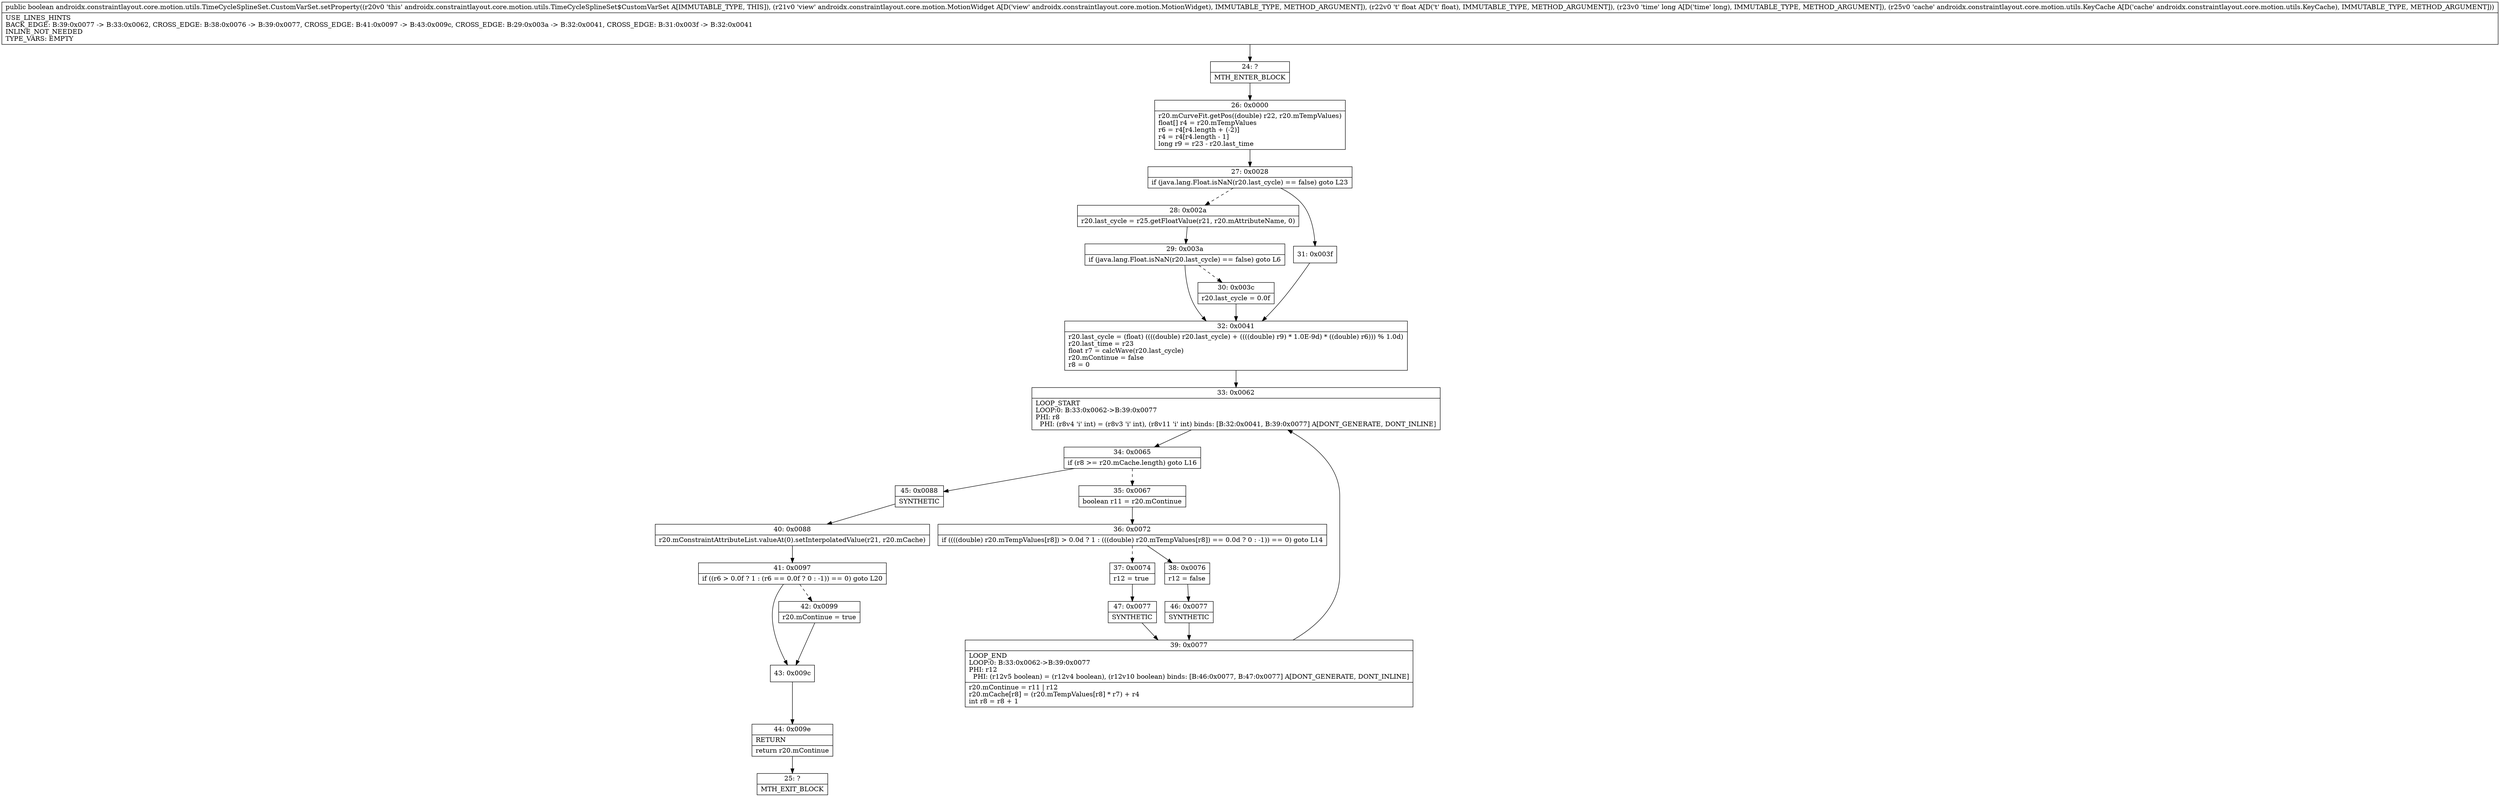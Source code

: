 digraph "CFG forandroidx.constraintlayout.core.motion.utils.TimeCycleSplineSet.CustomVarSet.setProperty(Landroidx\/constraintlayout\/core\/motion\/MotionWidget;FJLandroidx\/constraintlayout\/core\/motion\/utils\/KeyCache;)Z" {
Node_24 [shape=record,label="{24\:\ ?|MTH_ENTER_BLOCK\l}"];
Node_26 [shape=record,label="{26\:\ 0x0000|r20.mCurveFit.getPos((double) r22, r20.mTempValues)\lfloat[] r4 = r20.mTempValues\lr6 = r4[r4.length + (\-2)]\lr4 = r4[r4.length \- 1]\llong r9 = r23 \- r20.last_time\l}"];
Node_27 [shape=record,label="{27\:\ 0x0028|if (java.lang.Float.isNaN(r20.last_cycle) == false) goto L23\l}"];
Node_28 [shape=record,label="{28\:\ 0x002a|r20.last_cycle = r25.getFloatValue(r21, r20.mAttributeName, 0)\l}"];
Node_29 [shape=record,label="{29\:\ 0x003a|if (java.lang.Float.isNaN(r20.last_cycle) == false) goto L6\l}"];
Node_30 [shape=record,label="{30\:\ 0x003c|r20.last_cycle = 0.0f\l}"];
Node_32 [shape=record,label="{32\:\ 0x0041|r20.last_cycle = (float) ((((double) r20.last_cycle) + ((((double) r9) * 1.0E\-9d) * ((double) r6))) % 1.0d)\lr20.last_time = r23\lfloat r7 = calcWave(r20.last_cycle)\lr20.mContinue = false\lr8 = 0\l}"];
Node_33 [shape=record,label="{33\:\ 0x0062|LOOP_START\lLOOP:0: B:33:0x0062\-\>B:39:0x0077\lPHI: r8 \l  PHI: (r8v4 'i' int) = (r8v3 'i' int), (r8v11 'i' int) binds: [B:32:0x0041, B:39:0x0077] A[DONT_GENERATE, DONT_INLINE]\l}"];
Node_34 [shape=record,label="{34\:\ 0x0065|if (r8 \>= r20.mCache.length) goto L16\l}"];
Node_35 [shape=record,label="{35\:\ 0x0067|boolean r11 = r20.mContinue\l}"];
Node_36 [shape=record,label="{36\:\ 0x0072|if ((((double) r20.mTempValues[r8]) \> 0.0d ? 1 : (((double) r20.mTempValues[r8]) == 0.0d ? 0 : \-1)) == 0) goto L14\l}"];
Node_37 [shape=record,label="{37\:\ 0x0074|r12 = true\l}"];
Node_47 [shape=record,label="{47\:\ 0x0077|SYNTHETIC\l}"];
Node_39 [shape=record,label="{39\:\ 0x0077|LOOP_END\lLOOP:0: B:33:0x0062\-\>B:39:0x0077\lPHI: r12 \l  PHI: (r12v5 boolean) = (r12v4 boolean), (r12v10 boolean) binds: [B:46:0x0077, B:47:0x0077] A[DONT_GENERATE, DONT_INLINE]\l|r20.mContinue = r11 \| r12\lr20.mCache[r8] = (r20.mTempValues[r8] * r7) + r4\lint r8 = r8 + 1\l}"];
Node_38 [shape=record,label="{38\:\ 0x0076|r12 = false\l}"];
Node_46 [shape=record,label="{46\:\ 0x0077|SYNTHETIC\l}"];
Node_45 [shape=record,label="{45\:\ 0x0088|SYNTHETIC\l}"];
Node_40 [shape=record,label="{40\:\ 0x0088|r20.mConstraintAttributeList.valueAt(0).setInterpolatedValue(r21, r20.mCache)\l}"];
Node_41 [shape=record,label="{41\:\ 0x0097|if ((r6 \> 0.0f ? 1 : (r6 == 0.0f ? 0 : \-1)) == 0) goto L20\l}"];
Node_42 [shape=record,label="{42\:\ 0x0099|r20.mContinue = true\l}"];
Node_43 [shape=record,label="{43\:\ 0x009c}"];
Node_44 [shape=record,label="{44\:\ 0x009e|RETURN\l|return r20.mContinue\l}"];
Node_25 [shape=record,label="{25\:\ ?|MTH_EXIT_BLOCK\l}"];
Node_31 [shape=record,label="{31\:\ 0x003f}"];
MethodNode[shape=record,label="{public boolean androidx.constraintlayout.core.motion.utils.TimeCycleSplineSet.CustomVarSet.setProperty((r20v0 'this' androidx.constraintlayout.core.motion.utils.TimeCycleSplineSet$CustomVarSet A[IMMUTABLE_TYPE, THIS]), (r21v0 'view' androidx.constraintlayout.core.motion.MotionWidget A[D('view' androidx.constraintlayout.core.motion.MotionWidget), IMMUTABLE_TYPE, METHOD_ARGUMENT]), (r22v0 't' float A[D('t' float), IMMUTABLE_TYPE, METHOD_ARGUMENT]), (r23v0 'time' long A[D('time' long), IMMUTABLE_TYPE, METHOD_ARGUMENT]), (r25v0 'cache' androidx.constraintlayout.core.motion.utils.KeyCache A[D('cache' androidx.constraintlayout.core.motion.utils.KeyCache), IMMUTABLE_TYPE, METHOD_ARGUMENT]))  | USE_LINES_HINTS\lBACK_EDGE: B:39:0x0077 \-\> B:33:0x0062, CROSS_EDGE: B:38:0x0076 \-\> B:39:0x0077, CROSS_EDGE: B:41:0x0097 \-\> B:43:0x009c, CROSS_EDGE: B:29:0x003a \-\> B:32:0x0041, CROSS_EDGE: B:31:0x003f \-\> B:32:0x0041\lINLINE_NOT_NEEDED\lTYPE_VARS: EMPTY\l}"];
MethodNode -> Node_24;Node_24 -> Node_26;
Node_26 -> Node_27;
Node_27 -> Node_28[style=dashed];
Node_27 -> Node_31;
Node_28 -> Node_29;
Node_29 -> Node_30[style=dashed];
Node_29 -> Node_32;
Node_30 -> Node_32;
Node_32 -> Node_33;
Node_33 -> Node_34;
Node_34 -> Node_35[style=dashed];
Node_34 -> Node_45;
Node_35 -> Node_36;
Node_36 -> Node_37[style=dashed];
Node_36 -> Node_38;
Node_37 -> Node_47;
Node_47 -> Node_39;
Node_39 -> Node_33;
Node_38 -> Node_46;
Node_46 -> Node_39;
Node_45 -> Node_40;
Node_40 -> Node_41;
Node_41 -> Node_42[style=dashed];
Node_41 -> Node_43;
Node_42 -> Node_43;
Node_43 -> Node_44;
Node_44 -> Node_25;
Node_31 -> Node_32;
}

